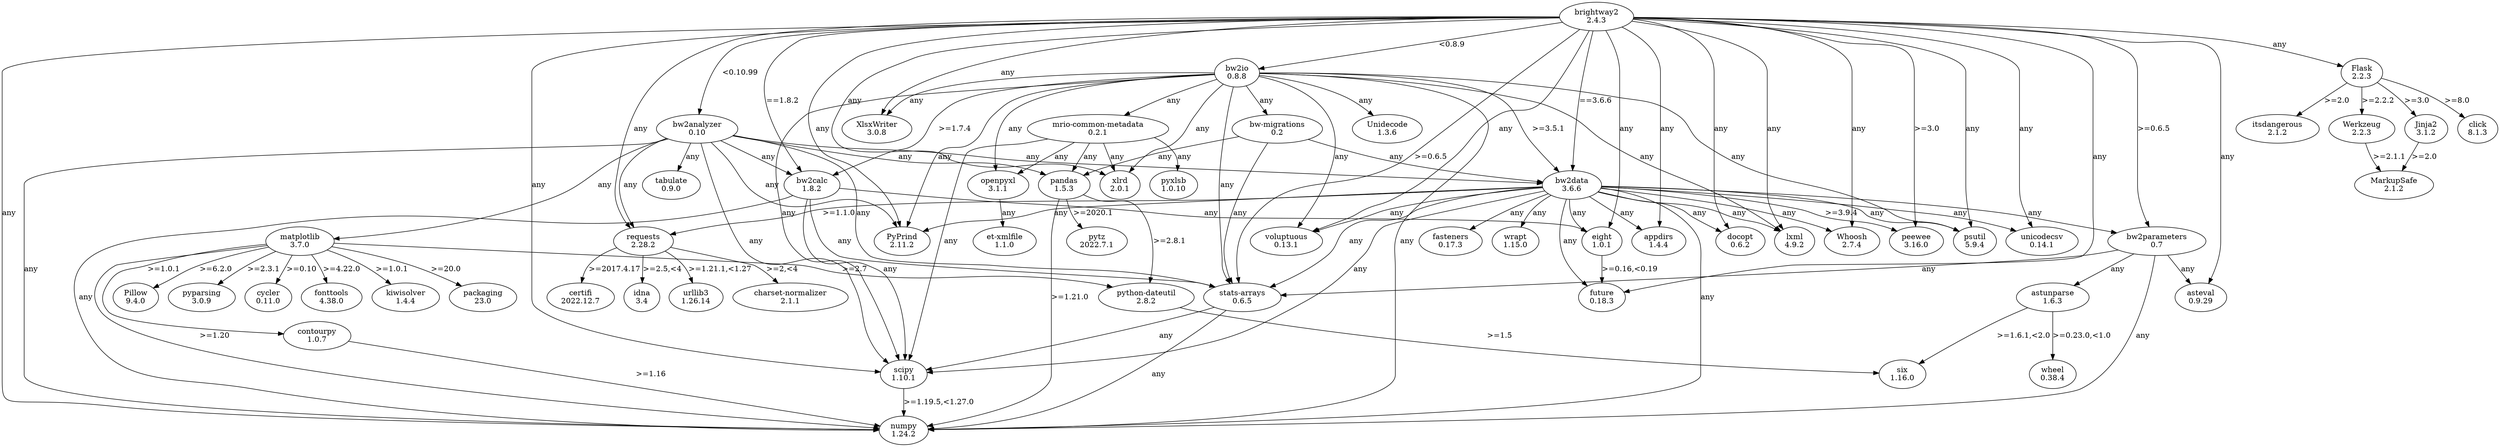 digraph {
	"bw-migrations" -> "stats-arrays" [label=any]
	"bw-migrations" -> bw2data [label=any]
	"bw-migrations" -> pandas [label=any]
	"bw-migrations" [label="bw-migrations\n0.2"]
	"charset-normalizer" [label="charset-normalizer\n2.1.1"]
	"et-xmlfile" [label="et-xmlfile\n1.1.0"]
	"mrio-common-metadata" -> openpyxl [label=any]
	"mrio-common-metadata" -> pandas [label=any]
	"mrio-common-metadata" -> pyxlsb [label=any]
	"mrio-common-metadata" -> scipy [label=any]
	"mrio-common-metadata" -> xlrd [label=any]
	"mrio-common-metadata" [label="mrio-common-metadata\n0.2.1"]
	"python-dateutil" -> six [label=">=1.5"]
	"python-dateutil" [label="python-dateutil\n2.8.2"]
	"stats-arrays" -> numpy [label=any]
	"stats-arrays" -> scipy [label=any]
	"stats-arrays" [label="stats-arrays\n0.6.5"]
	appdirs [label="appdirs\n1.4.4"]
	asteval [label="asteval\n0.9.29"]
	astunparse -> six [label=">=1.6.1,<2.0"]
	astunparse -> wheel [label=">=0.23.0,<1.0"]
	astunparse [label="astunparse\n1.6.3"]
	brightway2 -> "stats-arrays" [label=">=0.6.5"]
	brightway2 -> appdirs [label=any]
	brightway2 -> asteval [label=any]
	brightway2 -> bw2analyzer [label="<0.10.99"]
	brightway2 -> bw2calc [label="==1.8.2"]
	brightway2 -> bw2data [label="==3.6.6"]
	brightway2 -> bw2io [label="<0.8.9"]
	brightway2 -> bw2parameters [label=">=0.6.5"]
	brightway2 -> docopt [label=any]
	brightway2 -> eight [label=any]
	brightway2 -> flask [label=any]
	brightway2 -> future [label=any]
	brightway2 -> lxml [label=any]
	brightway2 -> numpy [label=any]
	brightway2 -> peewee [label=">=3.0"]
	brightway2 -> psutil [label=any]
	brightway2 -> pyprind [label=any]
	brightway2 -> requests [label=any]
	brightway2 -> scipy [label=any]
	brightway2 -> unicodecsv [label=any]
	brightway2 -> voluptuous [label=any]
	brightway2 -> whoosh [label=any]
	brightway2 -> xlrd [label=any]
	brightway2 -> xlsxwriter [label=any]
	brightway2 [label="brightway2\n2.4.3"]
	bw2analyzer -> "stats-arrays" [label=any]
	bw2analyzer -> bw2calc [label=any]
	bw2analyzer -> bw2data [label=any]
	bw2analyzer -> matplotlib [label=any]
	bw2analyzer -> numpy [label=any]
	bw2analyzer -> pandas [label=any]
	bw2analyzer -> pyprind [label=any]
	bw2analyzer -> requests [label=any]
	bw2analyzer -> scipy [label=any]
	bw2analyzer -> tabulate [label=any]
	bw2analyzer [label="bw2analyzer\n0.10"]
	bw2calc -> "stats-arrays" [label=any]
	bw2calc -> eight [label=any]
	bw2calc -> numpy [label=any]
	bw2calc -> scipy [label=any]
	bw2calc [label="bw2calc\n1.8.2"]
	bw2data -> "stats-arrays" [label=any]
	bw2data -> appdirs [label=any]
	bw2data -> bw2parameters [label=any]
	bw2data -> docopt [label=any]
	bw2data -> eight [label=any]
	bw2data -> fasteners [label=any]
	bw2data -> future [label=any]
	bw2data -> lxml [label=any]
	bw2data -> numpy [label=any]
	bw2data -> peewee [label=">=3.9.4"]
	bw2data -> psutil [label=any]
	bw2data -> pyprind [label=any]
	bw2data -> requests [label=">=1.1.0"]
	bw2data -> scipy [label=any]
	bw2data -> unicodecsv [label=any]
	bw2data -> voluptuous [label=any]
	bw2data -> whoosh [label=any]
	bw2data -> wrapt [label=any]
	bw2data [label="bw2data\n3.6.6"]
	bw2io -> "bw-migrations" [label=any]
	bw2io -> "mrio-common-metadata" [label=any]
	bw2io -> "stats-arrays" [label=any]
	bw2io -> bw2calc [label=">=1.7.4"]
	bw2io -> bw2data [label=">=3.5.1"]
	bw2io -> lxml [label=any]
	bw2io -> numpy [label=any]
	bw2io -> openpyxl [label=any]
	bw2io -> psutil [label=any]
	bw2io -> pyprind [label=any]
	bw2io -> scipy [label=any]
	bw2io -> unidecode [label=any]
	bw2io -> voluptuous [label=any]
	bw2io -> xlrd [label=any]
	bw2io -> xlsxwriter [label=any]
	bw2io [label="bw2io\n0.8.8"]
	bw2parameters -> "stats-arrays" [label=any]
	bw2parameters -> asteval [label=any]
	bw2parameters -> astunparse [label=any]
	bw2parameters -> numpy [label=any]
	bw2parameters [label="bw2parameters\n0.7"]
	certifi [label="certifi\n2022.12.7"]
	click [label="click\n8.1.3"]
	contourpy -> numpy [label=">=1.16"]
	contourpy [label="contourpy\n1.0.7"]
	cycler [label="cycler\n0.11.0"]
	docopt [label="docopt\n0.6.2"]
	eight -> future [label=">=0.16,<0.19"]
	eight [label="eight\n1.0.1"]
	fasteners [label="fasteners\n0.17.3"]
	flask -> click [label=">=8.0"]
	flask -> itsdangerous [label=">=2.0"]
	flask -> jinja2 [label=">=3.0"]
	flask -> werkzeug [label=">=2.2.2"]
	flask [label="Flask\n2.2.3"]
	fonttools [label="fonttools\n4.38.0"]
	future [label="future\n0.18.3"]
	idna [label="idna\n3.4"]
	itsdangerous [label="itsdangerous\n2.1.2"]
	jinja2 -> markupsafe [label=">=2.0"]
	jinja2 [label="Jinja2\n3.1.2"]
	kiwisolver [label="kiwisolver\n1.4.4"]
	lxml [label="lxml\n4.9.2"]
	markupsafe [label="MarkupSafe\n2.1.2"]
	matplotlib -> "python-dateutil" [label=">=2.7"]
	matplotlib -> contourpy [label=">=1.0.1"]
	matplotlib -> cycler [label=">=0.10"]
	matplotlib -> fonttools [label=">=4.22.0"]
	matplotlib -> kiwisolver [label=">=1.0.1"]
	matplotlib -> numpy [label=">=1.20"]
	matplotlib -> packaging [label=">=20.0"]
	matplotlib -> pillow [label=">=6.2.0"]
	matplotlib -> pyparsing [label=">=2.3.1"]
	matplotlib [label="matplotlib\n3.7.0"]
	numpy [label="numpy\n1.24.2"]
	openpyxl -> "et-xmlfile" [label=any]
	openpyxl [label="openpyxl\n3.1.1"]
	packaging [label="packaging\n23.0"]
	pandas -> "python-dateutil" [label=">=2.8.1"]
	pandas -> numpy [label=">=1.21.0"]
	pandas -> pytz [label=">=2020.1"]
	pandas [label="pandas\n1.5.3"]
	peewee [label="peewee\n3.16.0"]
	pillow [label="Pillow\n9.4.0"]
	psutil [label="psutil\n5.9.4"]
	pyparsing [label="pyparsing\n3.0.9"]
	pyprind [label="PyPrind\n2.11.2"]
	pytz [label="pytz\n2022.7.1"]
	pyxlsb [label="pyxlsb\n1.0.10"]
	requests -> "charset-normalizer" [label=">=2,<4"]
	requests -> certifi [label=">=2017.4.17"]
	requests -> idna [label=">=2.5,<4"]
	requests -> urllib3 [label=">=1.21.1,<1.27"]
	requests [label="requests\n2.28.2"]
	scipy -> numpy [label=">=1.19.5,<1.27.0"]
	scipy [label="scipy\n1.10.1"]
	six [label="six\n1.16.0"]
	tabulate [label="tabulate\n0.9.0"]
	unicodecsv [label="unicodecsv\n0.14.1"]
	unidecode [label="Unidecode\n1.3.6"]
	urllib3 [label="urllib3\n1.26.14"]
	voluptuous [label="voluptuous\n0.13.1"]
	werkzeug -> markupsafe [label=">=2.1.1"]
	werkzeug [label="Werkzeug\n2.2.3"]
	wheel [label="wheel\n0.38.4"]
	whoosh [label="Whoosh\n2.7.4"]
	wrapt [label="wrapt\n1.15.0"]
	xlrd [label="xlrd\n2.0.1"]
	xlsxwriter [label="XlsxWriter\n3.0.8"]
}

